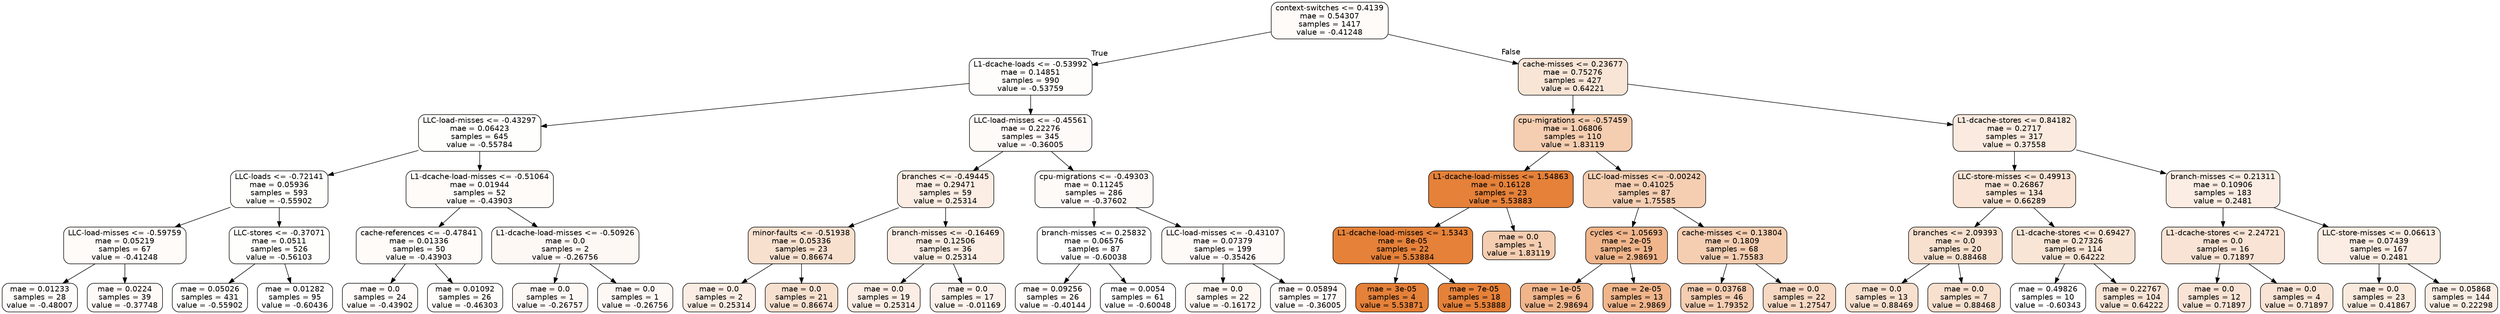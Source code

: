 digraph Tree {
node [shape=box, style="filled, rounded", color="black", fontname=helvetica] ;
edge [fontname=helvetica] ;
0 [label="context-switches <= 0.4139\nmae = 0.54307\nsamples = 1417\nvalue = -0.41248", fillcolor="#e5813908"] ;
1 [label="L1-dcache-loads <= -0.53992\nmae = 0.14851\nsamples = 990\nvalue = -0.53759", fillcolor="#e5813903"] ;
0 -> 1 [labeldistance=2.5, labelangle=45, headlabel="True"] ;
2 [label="LLC-load-misses <= -0.43297\nmae = 0.06423\nsamples = 645\nvalue = -0.55784", fillcolor="#e5813902"] ;
1 -> 2 ;
3 [label="LLC-loads <= -0.72141\nmae = 0.05936\nsamples = 593\nvalue = -0.55902", fillcolor="#e5813902"] ;
2 -> 3 ;
4 [label="LLC-load-misses <= -0.59759\nmae = 0.05219\nsamples = 67\nvalue = -0.41248", fillcolor="#e5813908"] ;
3 -> 4 ;
5 [label="mae = 0.01233\nsamples = 28\nvalue = -0.48007", fillcolor="#e5813905"] ;
4 -> 5 ;
6 [label="mae = 0.0224\nsamples = 39\nvalue = -0.37748", fillcolor="#e5813909"] ;
4 -> 6 ;
7 [label="LLC-stores <= -0.37071\nmae = 0.0511\nsamples = 526\nvalue = -0.56103", fillcolor="#e5813902"] ;
3 -> 7 ;
8 [label="mae = 0.05026\nsamples = 431\nvalue = -0.55902", fillcolor="#e5813902"] ;
7 -> 8 ;
9 [label="mae = 0.01282\nsamples = 95\nvalue = -0.60436", fillcolor="#e5813900"] ;
7 -> 9 ;
10 [label="L1-dcache-load-misses <= -0.51064\nmae = 0.01944\nsamples = 52\nvalue = -0.43903", fillcolor="#e5813907"] ;
2 -> 10 ;
11 [label="cache-references <= -0.47841\nmae = 0.01336\nsamples = 50\nvalue = -0.43903", fillcolor="#e5813907"] ;
10 -> 11 ;
12 [label="mae = 0.0\nsamples = 24\nvalue = -0.43902", fillcolor="#e5813907"] ;
11 -> 12 ;
13 [label="mae = 0.01092\nsamples = 26\nvalue = -0.46303", fillcolor="#e5813906"] ;
11 -> 13 ;
14 [label="L1-dcache-load-misses <= -0.50926\nmae = 0.0\nsamples = 2\nvalue = -0.26756", fillcolor="#e581390e"] ;
10 -> 14 ;
15 [label="mae = 0.0\nsamples = 1\nvalue = -0.26757", fillcolor="#e581390e"] ;
14 -> 15 ;
16 [label="mae = 0.0\nsamples = 1\nvalue = -0.26756", fillcolor="#e581390e"] ;
14 -> 16 ;
17 [label="LLC-load-misses <= -0.45561\nmae = 0.22276\nsamples = 345\nvalue = -0.36005", fillcolor="#e581390a"] ;
1 -> 17 ;
18 [label="branches <= -0.49445\nmae = 0.29471\nsamples = 59\nvalue = 0.25314", fillcolor="#e5813924"] ;
17 -> 18 ;
19 [label="minor-faults <= -0.51938\nmae = 0.05336\nsamples = 23\nvalue = 0.86674", fillcolor="#e581393d"] ;
18 -> 19 ;
20 [label="mae = 0.0\nsamples = 2\nvalue = 0.25314", fillcolor="#e5813924"] ;
19 -> 20 ;
21 [label="mae = 0.0\nsamples = 21\nvalue = 0.86674", fillcolor="#e581393d"] ;
19 -> 21 ;
22 [label="branch-misses <= -0.16469\nmae = 0.12506\nsamples = 36\nvalue = 0.25314", fillcolor="#e5813924"] ;
18 -> 22 ;
23 [label="mae = 0.0\nsamples = 19\nvalue = 0.25314", fillcolor="#e5813924"] ;
22 -> 23 ;
24 [label="mae = 0.0\nsamples = 17\nvalue = -0.01169", fillcolor="#e5813919"] ;
22 -> 24 ;
25 [label="cpu-migrations <= -0.49303\nmae = 0.11245\nsamples = 286\nvalue = -0.37602", fillcolor="#e5813909"] ;
17 -> 25 ;
26 [label="branch-misses <= 0.25832\nmae = 0.06576\nsamples = 87\nvalue = -0.60038", fillcolor="#e5813900"] ;
25 -> 26 ;
27 [label="mae = 0.09256\nsamples = 26\nvalue = -0.40144", fillcolor="#e5813908"] ;
26 -> 27 ;
28 [label="mae = 0.0054\nsamples = 61\nvalue = -0.60048", fillcolor="#e5813900"] ;
26 -> 28 ;
29 [label="LLC-load-misses <= -0.43107\nmae = 0.07379\nsamples = 199\nvalue = -0.35426", fillcolor="#e581390a"] ;
25 -> 29 ;
30 [label="mae = 0.0\nsamples = 22\nvalue = -0.16172", fillcolor="#e5813912"] ;
29 -> 30 ;
31 [label="mae = 0.05894\nsamples = 177\nvalue = -0.36005", fillcolor="#e581390a"] ;
29 -> 31 ;
32 [label="cache-misses <= 0.23677\nmae = 0.75276\nsamples = 427\nvalue = 0.64221", fillcolor="#e5813934"] ;
0 -> 32 [labeldistance=2.5, labelangle=-45, headlabel="False"] ;
33 [label="cpu-migrations <= -0.57459\nmae = 1.06806\nsamples = 110\nvalue = 1.83119", fillcolor="#e5813965"] ;
32 -> 33 ;
34 [label="L1-dcache-load-misses <= 1.54863\nmae = 0.16128\nsamples = 23\nvalue = 5.53883", fillcolor="#e58139ff"] ;
33 -> 34 ;
35 [label="L1-dcache-load-misses <= 1.5343\nmae = 8e-05\nsamples = 22\nvalue = 5.53884", fillcolor="#e58139ff"] ;
34 -> 35 ;
36 [label="mae = 3e-05\nsamples = 4\nvalue = 5.53871", fillcolor="#e58139ff"] ;
35 -> 36 ;
37 [label="mae = 7e-05\nsamples = 18\nvalue = 5.53888", fillcolor="#e58139ff"] ;
35 -> 37 ;
38 [label="mae = 0.0\nsamples = 1\nvalue = 1.83119", fillcolor="#e5813965"] ;
34 -> 38 ;
39 [label="LLC-load-misses <= -0.00242\nmae = 0.41025\nsamples = 87\nvalue = 1.75585", fillcolor="#e5813962"] ;
33 -> 39 ;
40 [label="cycles <= 1.05693\nmae = 2e-05\nsamples = 19\nvalue = 2.98691", fillcolor="#e5813995"] ;
39 -> 40 ;
41 [label="mae = 1e-05\nsamples = 6\nvalue = 2.98694", fillcolor="#e5813995"] ;
40 -> 41 ;
42 [label="mae = 2e-05\nsamples = 13\nvalue = 2.9869", fillcolor="#e5813995"] ;
40 -> 42 ;
43 [label="cache-misses <= 0.13804\nmae = 0.1809\nsamples = 68\nvalue = 1.75583", fillcolor="#e5813962"] ;
39 -> 43 ;
44 [label="mae = 0.03768\nsamples = 46\nvalue = 1.79352", fillcolor="#e5813964"] ;
43 -> 44 ;
45 [label="mae = 0.0\nsamples = 22\nvalue = 1.27547", fillcolor="#e581394e"] ;
43 -> 45 ;
46 [label="L1-dcache-stores <= 0.84182\nmae = 0.2717\nsamples = 317\nvalue = 0.37558", fillcolor="#e5813929"] ;
32 -> 46 ;
47 [label="LLC-store-misses <= 0.49913\nmae = 0.26867\nsamples = 134\nvalue = 0.66289", fillcolor="#e5813935"] ;
46 -> 47 ;
48 [label="branches <= 2.09393\nmae = 0.0\nsamples = 20\nvalue = 0.88468", fillcolor="#e581393e"] ;
47 -> 48 ;
49 [label="mae = 0.0\nsamples = 13\nvalue = 0.88469", fillcolor="#e581393e"] ;
48 -> 49 ;
50 [label="mae = 0.0\nsamples = 7\nvalue = 0.88468", fillcolor="#e581393e"] ;
48 -> 50 ;
51 [label="L1-dcache-stores <= 0.69427\nmae = 0.27326\nsamples = 114\nvalue = 0.64222", fillcolor="#e5813934"] ;
47 -> 51 ;
52 [label="mae = 0.49826\nsamples = 10\nvalue = -0.60343", fillcolor="#e5813900"] ;
51 -> 52 ;
53 [label="mae = 0.22767\nsamples = 104\nvalue = 0.64222", fillcolor="#e5813934"] ;
51 -> 53 ;
54 [label="branch-misses <= 0.21311\nmae = 0.10906\nsamples = 183\nvalue = 0.2481", fillcolor="#e5813923"] ;
46 -> 54 ;
55 [label="L1-dcache-stores <= 2.24721\nmae = 0.0\nsamples = 16\nvalue = 0.71897", fillcolor="#e5813937"] ;
54 -> 55 ;
56 [label="mae = 0.0\nsamples = 12\nvalue = 0.71897", fillcolor="#e5813937"] ;
55 -> 56 ;
57 [label="mae = 0.0\nsamples = 4\nvalue = 0.71897", fillcolor="#e5813937"] ;
55 -> 57 ;
58 [label="LLC-store-misses <= 0.06613\nmae = 0.07439\nsamples = 167\nvalue = 0.2481", fillcolor="#e5813923"] ;
54 -> 58 ;
59 [label="mae = 0.0\nsamples = 23\nvalue = 0.41867", fillcolor="#e581392a"] ;
58 -> 59 ;
60 [label="mae = 0.05868\nsamples = 144\nvalue = 0.22298", fillcolor="#e5813922"] ;
58 -> 60 ;
}